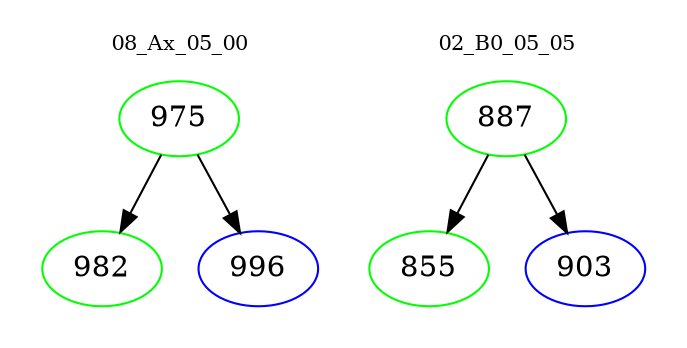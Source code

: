 digraph{
subgraph cluster_0 {
color = white
label = "08_Ax_05_00";
fontsize=10;
T0_975 [label="975", color="green"]
T0_975 -> T0_982 [color="black"]
T0_982 [label="982", color="green"]
T0_975 -> T0_996 [color="black"]
T0_996 [label="996", color="blue"]
}
subgraph cluster_1 {
color = white
label = "02_B0_05_05";
fontsize=10;
T1_887 [label="887", color="green"]
T1_887 -> T1_855 [color="black"]
T1_855 [label="855", color="green"]
T1_887 -> T1_903 [color="black"]
T1_903 [label="903", color="blue"]
}
}
